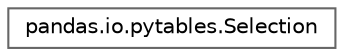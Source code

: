 digraph "Graphical Class Hierarchy"
{
 // LATEX_PDF_SIZE
  bgcolor="transparent";
  edge [fontname=Helvetica,fontsize=10,labelfontname=Helvetica,labelfontsize=10];
  node [fontname=Helvetica,fontsize=10,shape=box,height=0.2,width=0.4];
  rankdir="LR";
  Node0 [id="Node000000",label="pandas.io.pytables.Selection",height=0.2,width=0.4,color="grey40", fillcolor="white", style="filled",URL="$d2/d2f/classpandas_1_1io_1_1pytables_1_1Selection.html",tooltip=" "];
}
